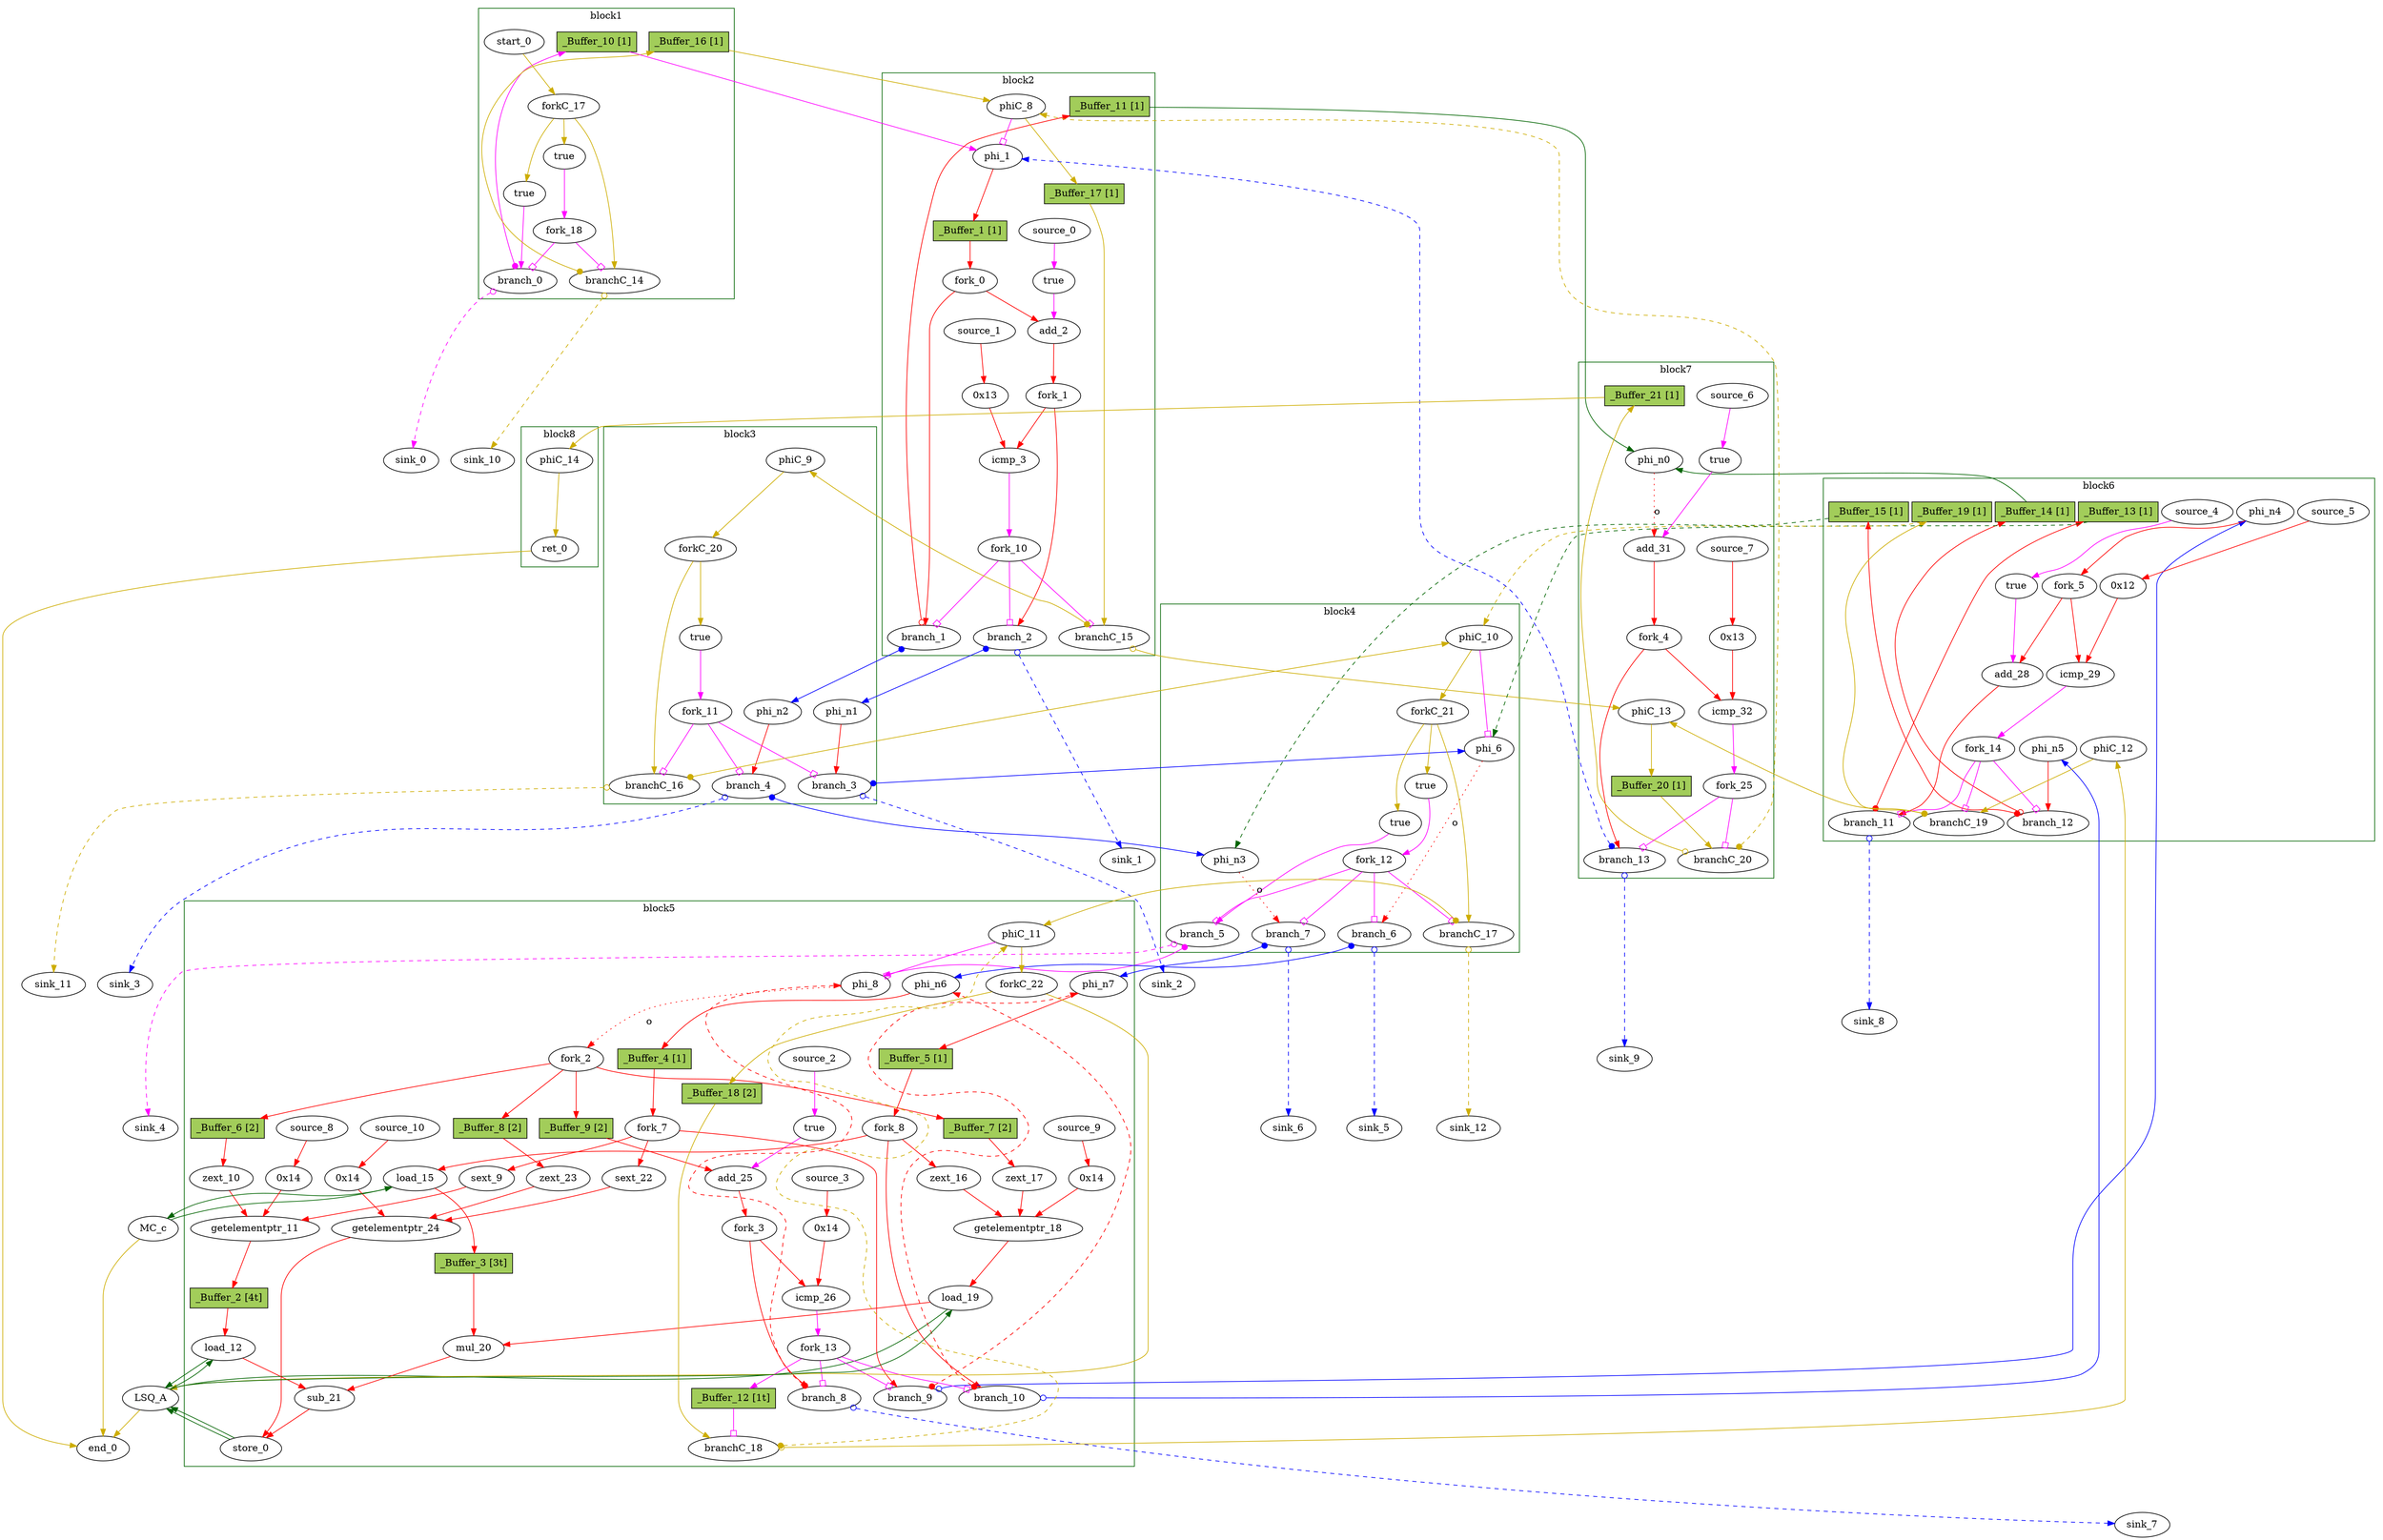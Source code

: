 // Number of blocks: 147
// Number of channels: 217
Digraph G {

  // Blocks
subgraph cluster_1 {
color = "darkgreen"
label = "block1"
  brCst_block1 [type=Constant, in="in1:1", out="out1:1", bbID = 1, value="0x1", label=true,  shape=oval];
  cst_0 [type=Constant, in="in1:1", out="out1:1", bbID = 1, value="0x1", label=true,  shape=oval];
  branch_0 [type=Branch, in="in1:1 in2?:1", out="out1+:1 out2-:1", bbID = 1,  shape=oval];
  start_0 [type=Entry, in="in1:0", out="out1:0", bbID = 1,  shape=oval];
  forkC_17 [type=Fork, in="in1:0", out="out1:0 out2:0 out3:0", bbID = 1,  shape=oval];
  branchC_14 [type=Branch, in="in1:0 in2?:1", out="out1+:0 out2-:0", bbID = 1,  shape=oval];
  fork_18 [type=Fork, in="in1:1", out="out1:1 out2:1", bbID = 1,  shape=oval];
  _Buffer_10 [type=Buffer, in="in1:1", out="out1:1", bbID = 1, slots=1, transparent=false, label="_Buffer_10 [1]",  shape=box, style=filled, fillcolor=darkolivegreen3, height = 0.4];
  _Buffer_16 [type=Buffer, in="in1:0", out="out1:0", bbID = 1, slots=1, transparent=false, label="_Buffer_16 [1]",  shape=box, style=filled, fillcolor=darkolivegreen3, height = 0.4];
}
subgraph cluster_2 {
color = "darkgreen"
label = "block2"
  phi_1 [type=Mux, in="in1?:1 in2:5 in3:5", out="out1:5", delay=0.366, bbID = 2,  shape=oval];
  cst_1 [type=Constant, in="in1:1", out="out1:1", bbID = 2, value="0x1", label=true,  shape=oval];
  add_2 [type=Operator, in="in1:6 in2:6", out="out1:6", op = "add_op", delay=1.693, bbID = 2,  shape=oval];
  cst_2 [type=Constant, in="in1:5", out="out1:5", bbID = 2, value="0x13", label="0x13",  shape=oval];
  icmp_3 [type=Operator, in="in1:6 in2:6", out="out1:1", op = "icmp_ult_op", delay=1.53, bbID = 2,  shape=oval];
  fork_0 [type=Fork, in="in1:5", out="out1:5 out2:5", bbID = 2,  shape=oval];
  fork_1 [type=Fork, in="in1:6", out="out1:6 out2:6", bbID = 2,  shape=oval];
  branch_1 [type=Branch, in="in1:5 in2?:1", out="out1+:5 out2-:5", bbID = 2,  shape=oval];
  branch_2 [type=Branch, in="in1:6 in2?:1", out="out1+:6 out2-:6", bbID = 2,  shape=oval];
  fork_10 [type=Fork, in="in1:1", out="out1:1 out2:1 out3:1", bbID = 2,  shape=oval];
  phiC_8 [type=CntrlMerge, in="in1:0 in2:0", out="out1:0 out2?:1", delay=0.166, bbID = 2,  shape=oval];
  branchC_15 [type=Branch, in="in1:0 in2?:1", out="out1+:0 out2-:0", bbID = 2,  shape=oval];
  source_0 [type=Source, out="out1:1", bbID = 2,  shape=oval];
  source_1 [type=Source, out="out1:5", bbID = 2,  shape=oval];
  _Buffer_1 [type=Buffer, in="in1:5", out="out1:5", bbID = 2, slots=1, transparent=false, label="_Buffer_1 [1]",  shape=box, style=filled, fillcolor=darkolivegreen3, height = 0.4];
  _Buffer_11 [type=Buffer, in="in1:5", out="out1:5", bbID = 2, slots=1, transparent=false, label="_Buffer_11 [1]",  shape=box, style=filled, fillcolor=darkolivegreen3, height = 0.4];
  _Buffer_17 [type=Buffer, in="in1:0", out="out1:0", bbID = 2, slots=1, transparent=false, label="_Buffer_17 [1]",  shape=box, style=filled, fillcolor=darkolivegreen3, height = 0.4];
}
subgraph cluster_3 {
color = "darkgreen"
label = "block3"
  brCst_block3 [type=Constant, in="in1:1", out="out1:1", bbID = 3, value="0x1", label=true,  shape=oval];
  phi_n1 [type=Merge, in="in1:6", out="out1:6", bbID = 3,  shape=oval];
  phi_n2 [type=Merge, in="in1:5", out="out1:5", bbID = 3,  shape=oval];
  branch_3 [type=Branch, in="in1:6 in2?:1", out="out1+:6 out2-:6", bbID = 3,  shape=oval];
  branch_4 [type=Branch, in="in1:5 in2?:1", out="out1+:5 out2-:5", bbID = 3,  shape=oval];
  fork_11 [type=Fork, in="in1:1", out="out1:1 out2:1 out3:1", bbID = 3,  shape=oval];
  phiC_9 [type=Merge, in="in1:0", out="out1:0", delay=0.166, bbID = 3,  shape=oval];
  forkC_20 [type=Fork, in="in1:0", out="out1:0 out2:0", bbID = 3,  shape=oval];
  branchC_16 [type=Branch, in="in1:0 in2?:1", out="out1+:0 out2-:0", bbID = 3,  shape=oval];
}
subgraph cluster_4 {
color = "darkgreen"
label = "block4"
  phi_6 [type=Mux, in="in1?:1 in2:5 in3:5", out="out1:5", delay=0.366, bbID = 4,  shape=oval];
  brCst_block4 [type=Constant, in="in1:1", out="out1:1", bbID = 4, value="0x1", label=true,  shape=oval];
  cst_3 [type=Constant, in="in1:1", out="out1:1", bbID = 4, value="0x1", label=true,  shape=oval];
  phi_n3 [type=Merge, in="in1:5 in2:5", out="out1:5", delay=0.366, bbID = 4,  shape=oval];
  branch_5 [type=Branch, in="in1:1 in2?:1", out="out1+:1 out2-:1", bbID = 4,  shape=oval];
  branch_6 [type=Branch, in="in1:5 in2?:1", out="out1+:5 out2-:5", bbID = 4,  shape=oval];
  branch_7 [type=Branch, in="in1:5 in2?:1", out="out1+:5 out2-:5", bbID = 4,  shape=oval];
  fork_12 [type=Fork, in="in1:1", out="out1:1 out2:1 out3:1 out4:1", bbID = 4,  shape=oval];
  phiC_10 [type=CntrlMerge, in="in1:0 in2:0", out="out1:0 out2?:1", delay=0.166, bbID = 4,  shape=oval];
  forkC_21 [type=Fork, in="in1:0", out="out1:0 out2:0 out3:0", bbID = 4,  shape=oval];
  branchC_17 [type=Branch, in="in1:0 in2?:1", out="out1+:0 out2-:0", bbID = 4,  shape=oval];
}
subgraph cluster_5 {
color = "darkgreen"
label = "block5"
  phi_8 [type=Mux, in="in1?:1 in2:5 in3:5", out="out1:5", delay=0.366, bbID = 5,  shape=oval];
  sext_9 [type=Operator, in="in1:5", out="out1:5", op = "sext_op", bbID = 5, retimingDiff=1,  shape=oval];
  zext_10 [type=Operator, in="in1:5", out="out1:5", op = "zext_op", bbID = 5, retimingDiff=1,  shape=oval];
  getelementptr_11 [type=Operator, in="in1:32 in2:32 in3:32", out="out1:32", op = "getelementptr_op", delay=2.966, constants=1, bbID = 5, retimingDiff=1,  shape=oval];
  load_12 [type=Operator, in="in1:32 in2:32", out="out1:32 out2:32", op = "lsq_load_op", latency=5, bbID = 5, portID = 0, offset = 0, retimingDiff=5,  shape=oval];
  load_15 [type=Operator, in="in1:32 in2:5", out="out1:32 out2:5", op = "mc_load_op", latency=2, bbID = 5, portID = 0, offset = 0, retimingDiff=2,  shape=oval];
  zext_16 [type=Operator, in="in1:5", out="out1:5", op = "zext_op", bbID = 5, retimingDiff=1,  shape=oval];
  zext_17 [type=Operator, in="in1:5", out="out1:5", op = "zext_op", bbID = 5, retimingDiff=1,  shape=oval];
  getelementptr_18 [type=Operator, in="in1:32 in2:32 in3:32", out="out1:32", op = "getelementptr_op", delay=2.966, constants=1, bbID = 5, retimingDiff=1,  shape=oval];
  load_19 [type=Operator, in="in1:32 in2:32", out="out1:32 out2:32", op = "lsq_load_op", latency=5, bbID = 5, portID = 1, offset = 0, retimingDiff=5,  shape=oval];
  mul_20 [type=Operator, in="in1:32 in2:32", out="out1:32", op = "mul_op", latency=4, bbID = 5, retimingDiff=4,  shape=oval];
  sub_21 [type=Operator, in="in1:32 in2:32", out="out1:32", op = "sub_op", delay=1.693, bbID = 5, retimingDiff=10,  shape=oval];
  sext_22 [type=Operator, in="in1:5", out="out1:5", op = "sext_op", bbID = 5, retimingDiff=1,  shape=oval];
  zext_23 [type=Operator, in="in1:5", out="out1:5", op = "zext_op", bbID = 5, retimingDiff=1,  shape=oval];
  getelementptr_24 [type=Operator, in="in1:32 in2:32 in3:32", out="out1:32", op = "getelementptr_op", delay=2.966, constants=1, bbID = 5, retimingDiff=1,  shape=oval];
  store_0 [type=Operator, in="in1:32 in2:32", out="out1:32 out2:32", op = "lsq_store_op", bbID = 5, portID = 0, offset = 0,  shape=oval];
  cst_4 [type=Constant, in="in1:1", out="out1:1", bbID = 5, value="0x1", label=true, retimingDiff=1,  shape=oval];
  add_25 [type=Operator, in="in1:5 in2:5", out="out1:5", op = "add_op", delay=1.693, bbID = 5, retimingDiff=1,  shape=oval];
  cst_5 [type=Constant, in="in1:5", out="out1:5", bbID = 5, value="0x14", label="0x14", retimingDiff=1,  shape=oval];
  icmp_26 [type=Operator, in="in1:5 in2:5", out="out1:1", op = "icmp_ult_op", delay=1.53, bbID = 5, retimingDiff=1,  shape=oval];
  cst_10 [type=Constant, in="in1:5", out="out1:5", bbID = 5, value="0x14", label="0x14", retimingDiff=1,  shape=oval];
  cst_11 [type=Constant, in="in1:5", out="out1:5", bbID = 5, value="0x14", label="0x14", retimingDiff=1,  shape=oval];
  cst_12 [type=Constant, in="in1:5", out="out1:5", bbID = 5, value="0x14", label="0x14", retimingDiff=1,  shape=oval];
  phi_n6 [type=Merge, in="in1:5 in2:5", out="out1:5", delay=0.366, bbID = 5,  shape=oval];
  phi_n7 [type=Merge, in="in1:5 in2:5", out="out1:5", delay=0.366, bbID = 5,  shape=oval];
  fork_2 [type=Fork, in="in1:5", out="out1:5 out2:5 out3:5 out4:5", bbID = 5,  shape=oval];
  fork_3 [type=Fork, in="in1:5", out="out1:5 out2:5", bbID = 5, retimingDiff=1,  shape=oval];
  fork_7 [type=Fork, in="in1:5", out="out1:5 out2:5 out3:5", bbID = 5, retimingDiff=1,  shape=oval];
  fork_8 [type=Fork, in="in1:5", out="out1:5 out2:5 out3:5", bbID = 5, retimingDiff=1,  shape=oval];
  branch_8 [type=Branch, in="in1:5 in2?:1", out="out1+:5 out2-:5", bbID = 5, retimingDiff=1,  shape=oval];
  branch_9 [type=Branch, in="in1:5 in2?:1", out="out1+:5 out2-:5", bbID = 5, retimingDiff=1,  shape=oval];
  branch_10 [type=Branch, in="in1:5 in2?:1", out="out1+:5 out2-:5", bbID = 5, retimingDiff=1,  shape=oval];
  fork_13 [type=Fork, in="in1:1", out="out1:1 out2:1 out3:1 out4:1", bbID = 5, retimingDiff=1,  shape=oval];
  phiC_11 [type=CntrlMerge, in="in1:0 in2:0", out="out1:0 out2?:1", delay=0.166, bbID = 5,  shape=oval];
  forkC_22 [type=Fork, in="in1:0", out="out1:0 out2:0", bbID = 5,  shape=oval];
  branchC_18 [type=Branch, in="in1:0 in2?:1", out="out1+:0 out2-:0", bbID = 5, retimingDiff=1,  shape=oval];
  source_2 [type=Source, out="out1:1", bbID = 5, retimingDiff=1,  shape=oval];
  source_3 [type=Source, out="out1:5", bbID = 5, retimingDiff=1,  shape=oval];
  source_8 [type=Source, out="out1:5", bbID = 5, retimingDiff=1,  shape=oval];
  source_9 [type=Source, out="out1:5", bbID = 5, retimingDiff=1,  shape=oval];
  source_10 [type=Source, out="out1:5", bbID = 5, retimingDiff=1,  shape=oval];
  _Buffer_2 [type=Buffer, in="in1:32", out="out1:32", bbID = 5, slots=4, transparent=true, label="_Buffer_2 [4t]",  shape=box, style=filled, fillcolor=darkolivegreen3, height = 0.4];
  _Buffer_3 [type=Buffer, in="in1:32", out="out1:32", bbID = 5, slots=3, transparent=true, label="_Buffer_3 [3t]",  shape=box, style=filled, fillcolor=darkolivegreen3, height = 0.4];
  _Buffer_4 [type=Buffer, in="in1:5", out="out1:5", bbID = 5, slots=1, transparent=false, label="_Buffer_4 [1]",  shape=box, style=filled, fillcolor=darkolivegreen3, height = 0.4];
  _Buffer_5 [type=Buffer, in="in1:5", out="out1:5", bbID = 5, slots=1, transparent=false, label="_Buffer_5 [1]",  shape=box, style=filled, fillcolor=darkolivegreen3, height = 0.4];
  _Buffer_6 [type=Buffer, in="in1:5", out="out1:5", bbID = 5, slots=2, transparent=false, label="_Buffer_6 [2]",  shape=box, style=filled, fillcolor=darkolivegreen3, height = 0.4];
  _Buffer_7 [type=Buffer, in="in1:5", out="out1:5", bbID = 5, slots=2, transparent=false, label="_Buffer_7 [2]",  shape=box, style=filled, fillcolor=darkolivegreen3, height = 0.4];
  _Buffer_8 [type=Buffer, in="in1:5", out="out1:5", bbID = 5, slots=2, transparent=false, label="_Buffer_8 [2]",  shape=box, style=filled, fillcolor=darkolivegreen3, height = 0.4];
  _Buffer_9 [type=Buffer, in="in1:5", out="out1:5", bbID = 5, slots=2, transparent=false, label="_Buffer_9 [2]",  shape=box, style=filled, fillcolor=darkolivegreen3, height = 0.4];
  _Buffer_12 [type=Buffer, in="in1:1", out="out1:1", bbID = 5, slots=1, transparent=true, label="_Buffer_12 [1t]",  shape=box, style=filled, fillcolor=darkolivegreen3, height = 0.4];
  _Buffer_18 [type=Buffer, in="in1:0", out="out1:0", bbID = 5, slots=2, transparent=false, label="_Buffer_18 [2]",  shape=box, style=filled, fillcolor=darkolivegreen3, height = 0.4];
}
subgraph cluster_6 {
color = "darkgreen"
label = "block6"
  cst_6 [type=Constant, in="in1:1", out="out1:1", bbID = 6, value="0x1", label=true,  shape=oval];
  add_28 [type=Operator, in="in1:5 in2:5", out="out1:5", op = "add_op", delay=1.693, bbID = 6,  shape=oval];
  cst_7 [type=Constant, in="in1:5", out="out1:5", bbID = 6, value="0x12", label="0x12",  shape=oval];
  icmp_29 [type=Operator, in="in1:6 in2:6", out="out1:1", op = "icmp_slt_op", delay=1.53, bbID = 6,  shape=oval];
  phi_n4 [type=Merge, in="in1:5", out="out1:5", bbID = 6,  shape=oval];
  phi_n5 [type=Merge, in="in1:5", out="out1:5", bbID = 6,  shape=oval];
  fork_5 [type=Fork, in="in1:5", out="out1:5 out2:5", bbID = 6,  shape=oval];
  branch_11 [type=Branch, in="in1:5 in2?:1", out="out1+:5 out2-:5", bbID = 6,  shape=oval];
  branch_12 [type=Branch, in="in1:5 in2?:1", out="out1+:5 out2-:5", bbID = 6,  shape=oval];
  fork_14 [type=Fork, in="in1:1", out="out1:1 out2:1 out3:1", bbID = 6,  shape=oval];
  phiC_12 [type=Merge, in="in1:0", out="out1:0", delay=0.166, bbID = 6,  shape=oval];
  branchC_19 [type=Branch, in="in1:0 in2?:1", out="out1+:0 out2-:0", bbID = 6,  shape=oval];
  source_4 [type=Source, out="out1:1", bbID = 6,  shape=oval];
  source_5 [type=Source, out="out1:5", bbID = 6,  shape=oval];
  _Buffer_13 [type=Buffer, in="in1:5", out="out1:5", bbID = 6, slots=1, transparent=false, label="_Buffer_13 [1]",  shape=box, style=filled, fillcolor=darkolivegreen3, height = 0.4];
  _Buffer_14 [type=Buffer, in="in1:5", out="out1:5", bbID = 6, slots=1, transparent=false, label="_Buffer_14 [1]",  shape=box, style=filled, fillcolor=darkolivegreen3, height = 0.4];
  _Buffer_15 [type=Buffer, in="in1:5", out="out1:5", bbID = 6, slots=1, transparent=false, label="_Buffer_15 [1]",  shape=box, style=filled, fillcolor=darkolivegreen3, height = 0.4];
  _Buffer_19 [type=Buffer, in="in1:0", out="out1:0", bbID = 6, slots=1, transparent=false, label="_Buffer_19 [1]",  shape=box, style=filled, fillcolor=darkolivegreen3, height = 0.4];
}
subgraph cluster_7 {
color = "darkgreen"
label = "block7"
  cst_8 [type=Constant, in="in1:1", out="out1:1", bbID = 7, value="0x1", label=true,  shape=oval];
  add_31 [type=Operator, in="in1:5 in2:5", out="out1:5", op = "add_op", delay=1.693, bbID = 7,  shape=oval];
  cst_9 [type=Constant, in="in1:5", out="out1:5", bbID = 7, value="0x13", label="0x13",  shape=oval];
  icmp_32 [type=Operator, in="in1:5 in2:5", out="out1:1", op = "icmp_ult_op", delay=1.53, bbID = 7,  shape=oval];
  phi_n0 [type=Merge, in="in1:5 in2:5", out="out1:5", delay=0.366, bbID = 7,  shape=oval];
  fork_4 [type=Fork, in="in1:5", out="out1:5 out2:5", bbID = 7,  shape=oval];
  branch_13 [type=Branch, in="in1:5 in2?:1", out="out1+:5 out2-:5", bbID = 7,  shape=oval];
  phiC_13 [type=Merge, in="in1:0 in2:0", out="out1:0", delay=0.166, bbID = 7,  shape=oval];
  branchC_20 [type=Branch, in="in1:0 in2?:1", out="out1+:0 out2-:0", bbID = 7,  shape=oval];
  fork_25 [type=Fork, in="in1:1", out="out1:1 out2:1", bbID = 7,  shape=oval];
  source_6 [type=Source, out="out1:1", bbID = 7,  shape=oval];
  source_7 [type=Source, out="out1:5", bbID = 7,  shape=oval];
  _Buffer_20 [type=Buffer, in="in1:0", out="out1:0", bbID = 7, slots=1, transparent=false, label="_Buffer_20 [1]",  shape=box, style=filled, fillcolor=darkolivegreen3, height = 0.4];
  _Buffer_21 [type=Buffer, in="in1:0", out="out1:0", bbID = 7, slots=1, transparent=false, label="_Buffer_21 [1]",  shape=box, style=filled, fillcolor=darkolivegreen3, height = 0.4];
}
subgraph cluster_8 {
color = "darkgreen"
label = "block8"
  ret_0 [type=Operator, in="in1:0", out="out1:0", op = "ret_op", bbID = 8,  shape=oval];
  phiC_14 [type=Merge, in="in1:0", out="out1:0", delay=0.166, bbID = 8,  shape=oval];
}
  LSQ_A [type=LSQ, in="in1:0*c0 in2:32*l0a in3:32*l1a in4:32*s0a in5:32*s0d", out="out1:32*l0d out2:32*l1d out3:0*e", bbID = 0, memory = "A", bbcount = 1, ldcount = 2, stcount = 1, fifoDepth = 16, numLoads = "{2}", numStores = "{1}", loadOffsets = "{{0;0;0;0;0;0;0;0;0;0;0;0;0;0;0;0}}", storeOffsets = "{{2;0;0;0;0;0;0;0;0;0;0;0;0;0;0;0}}", loadPorts = "{{0;1;0;0;0;0;0;0;0;0;0;0;0;0;0;0}}", storePorts = "{{0;0;0;0;0;0;0;0;0;0;0;0;0;0;0;0}}", ];
  MC_c [type=MC, in="in1:5*l0a", out="out1:32*l0d out2:0*e", bbID = 0, memory = "c", bbcount = 0, ldcount = 1, stcount = 0, ];
  end_0 [type=Exit, in="in1:0*e in2:0*e in3:0", out="out1:0", bbID = 0,  shape=oval];
  sink_0 [type=Sink, in="in1:1", bbID = 0,  shape=oval];
  sink_1 [type=Sink, in="in1:6", bbID = 0,  shape=oval];
  sink_2 [type=Sink, in="in1:6", bbID = 0,  shape=oval];
  sink_3 [type=Sink, in="in1:5", bbID = 0,  shape=oval];
  sink_4 [type=Sink, in="in1:1", bbID = 0,  shape=oval];
  sink_5 [type=Sink, in="in1:5", bbID = 0,  shape=oval];
  sink_6 [type=Sink, in="in1:5", bbID = 0,  shape=oval];
  sink_7 [type=Sink, in="in1:5", bbID = 0,  shape=oval];
  sink_8 [type=Sink, in="in1:5", bbID = 0,  shape=oval];
  sink_9 [type=Sink, in="in1:5", bbID = 0,  shape=oval];
  sink_10 [type=Sink, in="in1:0", bbID = 0,  shape=oval];
  sink_11 [type=Sink, in="in1:0", bbID = 0,  shape=oval];
  sink_12 [type=Sink, in="in1:0", bbID = 0,  shape=oval];

  // Channels
  brCst_block1 -> fork_18 [from=out1, to=in1, arrowhead=normal, color=magenta];
  cst_0 -> branch_0 [from=out1, to=in1, arrowhead=normal, color=magenta];
  phi_1 -> _Buffer_1 [from=out1, to=in1, arrowhead=normal, color=red];
  cst_1 -> add_2 [from=out1, to=in2, arrowhead=normal, color=magenta];
  add_2 -> fork_1 [from=out1, to=in1, arrowhead=normal, color=red];
  cst_2 -> icmp_3 [from=out1, to=in2, arrowhead=normal, color=red];
  icmp_3 -> fork_10 [from=out1, to=in1, arrowhead=normal, color=magenta];
  brCst_block3 -> fork_11 [from=out1, to=in1, arrowhead=normal, color=magenta];
  phi_6 -> branch_6 [from=out1, to=in1, arrowhead=normal, color=red, slots=1, style=dotted, label="o", transparent=true];
  brCst_block4 -> fork_12 [from=out1, to=in1, arrowhead=normal, color=magenta];
  cst_3 -> branch_5 [from=out1, to=in1, arrowhead=normal, color=magenta];
  phi_8 -> fork_2 [from=out1, to=in1, arrowhead=normal, color=red, slots=1, style=dotted, label="o", transparent=true];
  sext_9 -> getelementptr_11 [from=out1, to=in1, arrowhead=normal, color=red];
  zext_10 -> getelementptr_11 [from=out1, to=in2, arrowhead=normal, color=red];
  getelementptr_11 -> _Buffer_2 [from=out1, to=in1, arrowhead=normal, color=red];
  load_12 -> sub_21 [from=out1, to=in1, arrowhead=normal, color=red];
  load_12 -> LSQ_A [from=out2, to=in2, arrowhead=normal, color=darkgreen];
  load_15 -> _Buffer_3 [from=out1, to=in1, arrowhead=normal, color=red];
  load_15 -> MC_c [from=out2, to=in1, arrowhead=normal, color=darkgreen];
  zext_16 -> getelementptr_18 [from=out1, to=in1, arrowhead=normal, color=red];
  zext_17 -> getelementptr_18 [from=out1, to=in2, arrowhead=normal, color=red];
  getelementptr_18 -> load_19 [from=out1, to=in2, arrowhead=normal, color=red];
  load_19 -> mul_20 [from=out1, to=in2, arrowhead=normal, color=red];
  load_19 -> LSQ_A [from=out2, to=in3, arrowhead=normal, color=darkgreen];
  mul_20 -> sub_21 [from=out1, to=in2, arrowhead=normal, color=red];
  sub_21 -> store_0 [from=out1, to=in1, arrowhead=normal, color=red];
  sext_22 -> getelementptr_24 [from=out1, to=in1, arrowhead=normal, color=red];
  zext_23 -> getelementptr_24 [from=out1, to=in2, arrowhead=normal, color=red];
  getelementptr_24 -> store_0 [from=out1, to=in2, arrowhead=normal, color=red];
  store_0 -> LSQ_A [from=out2, to=in4, arrowhead=normal, color=darkgreen];
  store_0 -> LSQ_A [from=out1, to=in5, arrowhead=normal, color=darkgreen];
  cst_4 -> add_25 [from=out1, to=in2, arrowhead=normal, color=magenta];
  add_25 -> fork_3 [from=out1, to=in1, arrowhead=normal, color=red];
  cst_5 -> icmp_26 [from=out1, to=in2, arrowhead=normal, color=red];
  icmp_26 -> fork_13 [from=out1, to=in1, arrowhead=normal, color=magenta];
  cst_6 -> add_28 [from=out1, to=in2, arrowhead=normal, color=magenta];
  add_28 -> branch_11 [from=out1, to=in1, arrowhead=normal, color=red];
  cst_7 -> icmp_29 [from=out1, to=in2, arrowhead=normal, color=red];
  icmp_29 -> fork_14 [from=out1, to=in1, arrowhead=normal, color=magenta];
  cst_8 -> add_31 [from=out1, to=in2, arrowhead=normal, color=magenta];
  add_31 -> fork_4 [from=out1, to=in1, arrowhead=normal, color=red];
  cst_9 -> icmp_32 [from=out1, to=in2, arrowhead=normal, color=red];
  icmp_32 -> fork_25 [from=out1, to=in1, arrowhead=normal, color=magenta];
  ret_0 -> end_0 [from=out1, to=in3, arrowhead=normal, color=gold3];
  cst_10 -> getelementptr_11 [from=out1, to=in3, arrowhead=normal, color=red];
  cst_11 -> getelementptr_18 [from=out1, to=in3, arrowhead=normal, color=red];
  cst_12 -> getelementptr_24 [from=out1, to=in3, arrowhead=normal, color=red];
  phi_n0 -> add_31 [from=out1, to=in1, arrowhead=normal, color=red, slots=1, style=dotted, label="o", transparent=true];
  phi_n1 -> branch_3 [from=out1, to=in1, arrowhead=normal, color=red];
  phi_n2 -> branch_4 [from=out1, to=in1, arrowhead=normal, color=red];
  phi_n3 -> branch_7 [from=out1, to=in1, arrowhead=normal, color=red, slots=1, style=dotted, label="o", transparent=true];
  phi_n4 -> fork_5 [from=out1, to=in1, arrowhead=normal, color=red];
  phi_n5 -> branch_12 [from=out1, to=in1, arrowhead=normal, color=red];
  phi_n6 -> _Buffer_4 [from=out1, to=in1, arrowhead=normal, color=red];
  phi_n7 -> _Buffer_5 [from=out1, to=in1, arrowhead=normal, color=red];
  fork_0 -> add_2 [from=out1, to=in1, arrowhead=normal, color=red];
  fork_0 -> branch_1 [from=out2, to=in1, arrowhead=normal, color=red];
  fork_1 -> icmp_3 [from=out1, to=in1, arrowhead=normal, color=red];
  fork_1 -> branch_2 [from=out2, to=in1, arrowhead=normal, color=red];
  fork_2 -> _Buffer_6 [from=out1, to=in1, arrowhead=normal, color=red];
  fork_2 -> _Buffer_7 [from=out2, to=in1, arrowhead=normal, color=red];
  fork_2 -> _Buffer_8 [from=out3, to=in1, arrowhead=normal, color=red];
  fork_2 -> _Buffer_9 [from=out4, to=in1, arrowhead=normal, color=red];
  fork_3 -> icmp_26 [from=out1, to=in1, arrowhead=normal, color=red];
  fork_3 -> branch_8 [from=out2, to=in1, arrowhead=normal, color=red];
  fork_4 -> icmp_32 [from=out1, to=in1, arrowhead=normal, color=red];
  fork_4 -> branch_13 [from=out2, to=in1, arrowhead=normal, color=red];
  fork_5 -> add_28 [from=out1, to=in1, arrowhead=normal, color=red];
  fork_5 -> icmp_29 [from=out2, to=in1, arrowhead=normal, color=red];
  fork_7 -> sext_9 [from=out1, to=in1, arrowhead=normal, color=red];
  fork_7 -> sext_22 [from=out2, to=in1, arrowhead=normal, color=red];
  fork_7 -> branch_9 [from=out3, to=in1, arrowhead=normal, color=red];
  fork_8 -> load_15 [from=out1, to=in2, arrowhead=normal, color=red];
  fork_8 -> zext_16 [from=out2, to=in1, arrowhead=normal, color=red];
  fork_8 -> branch_10 [from=out3, to=in1, arrowhead=normal, color=red];
  branch_0 -> _Buffer_10 [from=out1, to=in1, dir=both, arrowtail=dot, arrowhead=normal, color=magenta, constraint=false];
  branch_0 -> sink_0 [from=out2, to=in1, dir=both, arrowtail=odot, arrowhead=normal, color=magenta, style=dashed, minlen = 3];
  branch_1 -> _Buffer_11 [from=out2, to=in1, dir=both, arrowtail=odot, arrowhead=normal, color=red, constraint=false];
  branch_1 -> phi_n2 [from=out1, to=in1, dir=both, arrowtail=dot, arrowhead=normal, color=blue];
  branch_2 -> phi_n1 [from=out1, to=in1, dir=both, arrowtail=dot, arrowhead=normal, color=blue];
  branch_2 -> sink_1 [from=out2, to=in1, dir=both, arrowtail=odot, arrowhead=normal, color=blue, style=dashed, minlen = 3];
  fork_10 -> branch_1 [from=out2, to=in2, arrowhead=obox, color=magenta];
  fork_10 -> branch_2 [from=out1, to=in2, arrowhead=obox, color=magenta];
  fork_10 -> branchC_15 [from=out3, to=in2, arrowhead=obox, color=magenta];
  branch_3 -> phi_6 [from=out1, to=in2, dir=both, arrowtail=dot, arrowhead=normal, color=blue];
  branch_3 -> sink_2 [from=out2, to=in1, dir=both, arrowtail=odot, arrowhead=normal, color=blue, style=dashed, minlen = 3];
  branch_4 -> phi_n3 [from=out1, to=in1, dir=both, arrowtail=dot, arrowhead=normal, color=blue];
  branch_4 -> sink_3 [from=out2, to=in1, dir=both, arrowtail=odot, arrowhead=normal, color=blue, style=dashed, minlen = 3];
  fork_11 -> branch_3 [from=out2, to=in2, arrowhead=obox, color=magenta];
  fork_11 -> branch_4 [from=out1, to=in2, arrowhead=obox, color=magenta];
  fork_11 -> branchC_16 [from=out3, to=in2, arrowhead=obox, color=magenta];
  branch_5 -> phi_8 [from=out1, to=in2, dir=both, arrowtail=dot, arrowhead=normal, color=magenta];
  branch_5 -> sink_4 [from=out2, to=in1, dir=both, arrowtail=odot, arrowhead=normal, color=magenta, style=dashed, minlen = 3];
  branch_6 -> phi_n6 [from=out1, to=in1, dir=both, arrowtail=dot, arrowhead=normal, color=blue];
  branch_6 -> sink_5 [from=out2, to=in1, dir=both, arrowtail=odot, arrowhead=normal, color=blue, style=dashed, minlen = 3];
  branch_7 -> phi_n7 [from=out1, to=in1, dir=both, arrowtail=dot, arrowhead=normal, color=blue];
  branch_7 -> sink_6 [from=out2, to=in1, dir=both, arrowtail=odot, arrowhead=normal, color=blue, style=dashed, minlen = 3];
  fork_12 -> branch_5 [from=out3, to=in2, arrowhead=obox, color=magenta];
  fork_12 -> branch_6 [from=out2, to=in2, arrowhead=obox, color=magenta];
  fork_12 -> branch_7 [from=out1, to=in2, arrowhead=obox, color=magenta];
  fork_12 -> branchC_17 [from=out4, to=in2, arrowhead=obox, color=magenta];
  branch_8 -> phi_8 [from=out1, to=in3, dir=both, arrowtail=dot, arrowhead=normal, color=red, constraint=false, style=dashed, minlen = 3];
  branch_8 -> sink_7 [from=out2, to=in1, dir=both, arrowtail=odot, arrowhead=normal, color=blue, style=dashed, minlen = 3];
  branch_9 -> phi_n4 [from=out2, to=in1, dir=both, arrowtail=odot, arrowhead=normal, color=blue];
  branch_9 -> phi_n6 [from=out1, to=in2, dir=both, arrowtail=dot, arrowhead=normal, color=red, constraint=false, style=dashed, minlen = 3];
  branch_10 -> phi_n5 [from=out2, to=in1, dir=both, arrowtail=odot, arrowhead=normal, color=blue];
  branch_10 -> phi_n7 [from=out1, to=in2, dir=both, arrowtail=dot, arrowhead=normal, color=red, constraint=false, style=dashed, minlen = 3];
  fork_13 -> branch_8 [from=out3, to=in2, arrowhead=obox, color=magenta];
  fork_13 -> branch_9 [from=out2, to=in2, arrowhead=obox, color=magenta];
  fork_13 -> branch_10 [from=out1, to=in2, arrowhead=obox, color=magenta];
  fork_13 -> _Buffer_12 [from=out4, to=in1, arrowhead=normal, color=magenta];
  branch_11 -> _Buffer_13 [from=out1, to=in1, dir=both, arrowtail=dot, arrowhead=normal, color=red, constraint=false];
  branch_11 -> sink_8 [from=out2, to=in1, dir=both, arrowtail=odot, arrowhead=normal, color=blue, style=dashed, minlen = 3];
  branch_12 -> _Buffer_14 [from=out2, to=in1, dir=both, arrowtail=odot, arrowhead=normal, color=red, constraint=false];
  branch_12 -> _Buffer_15 [from=out1, to=in1, dir=both, arrowtail=dot, arrowhead=normal, color=red, constraint=false];
  fork_14 -> branch_11 [from=out2, to=in2, arrowhead=obox, color=magenta];
  fork_14 -> branch_12 [from=out1, to=in2, arrowhead=obox, color=magenta];
  fork_14 -> branchC_19 [from=out3, to=in2, arrowhead=obox, color=magenta];
  branch_13 -> phi_1 [from=out1, to=in3, dir=both, arrowtail=dot, arrowhead=normal, color=blue, style=dashed, minlen = 3];
  branch_13 -> sink_9 [from=out2, to=in1, dir=both, arrowtail=odot, arrowhead=normal, color=blue, style=dashed, minlen = 3];
  LSQ_A -> load_12 [from=out1, to=in1, arrowhead=normal, color=darkgreen];
  LSQ_A -> load_19 [from=out2, to=in1, arrowhead=normal, color=darkgreen];
  LSQ_A -> end_0 [from=out3, to=in1, arrowhead=normal, color=gold3];
  MC_c -> load_15 [from=out1, to=in1, arrowhead=normal, color=darkgreen];
  MC_c -> end_0 [from=out2, to=in2, arrowhead=normal, color=gold3];
  start_0 -> forkC_17 [from=out1, to=in1, arrowhead=normal, color=gold3];
  forkC_17 -> brCst_block1 [from=out3, to=in1, arrowhead=normal, color=gold3];
  forkC_17 -> cst_0 [from=out1, to=in1, arrowhead=normal, color=gold3];
  forkC_17 -> branchC_14 [from=out2, to=in1, arrowhead=normal, color=gold3];
  branchC_14 -> _Buffer_16 [from=out1, to=in1, dir=both, arrowtail=dot, arrowhead=normal, color=gold3, constraint=false];
  branchC_14 -> sink_10 [from=out2, to=in1, dir=both, arrowtail=odot, arrowhead=normal, color=gold3, style=dashed, minlen = 3];
  fork_18 -> branch_0 [from=out1, to=in2, arrowhead=obox, color=magenta];
  fork_18 -> branchC_14 [from=out2, to=in2, arrowhead=obox, color=magenta];
  phiC_8 -> phi_1 [from=out2, to=in1, arrowhead=obox, color=magenta];
  phiC_8 -> _Buffer_17 [from=out1, to=in1, arrowhead=normal, color=gold3];
  branchC_15 -> phiC_9 [from=out1, to=in1, dir=both, arrowtail=dot, arrowhead=normal, color=gold3];
  branchC_15 -> phiC_13 [from=out2, to=in1, dir=both, arrowtail=odot, arrowhead=normal, color=gold3];
  phiC_9 -> forkC_20 [from=out1, to=in1, arrowhead=normal, color=gold3];
  forkC_20 -> brCst_block3 [from=out2, to=in1, arrowhead=normal, color=gold3];
  forkC_20 -> branchC_16 [from=out1, to=in1, arrowhead=normal, color=gold3];
  branchC_16 -> phiC_10 [from=out1, to=in1, dir=both, arrowtail=dot, arrowhead=normal, color=gold3];
  branchC_16 -> sink_11 [from=out2, to=in1, dir=both, arrowtail=odot, arrowhead=normal, color=gold3, style=dashed, minlen = 3];
  phiC_10 -> phi_6 [from=out2, to=in1, arrowhead=obox, color=magenta];
  phiC_10 -> forkC_21 [from=out1, to=in1, arrowhead=normal, color=gold3];
  forkC_21 -> brCst_block4 [from=out3, to=in1, arrowhead=normal, color=gold3];
  forkC_21 -> cst_3 [from=out1, to=in1, arrowhead=normal, color=gold3];
  forkC_21 -> branchC_17 [from=out2, to=in1, arrowhead=normal, color=gold3];
  branchC_17 -> phiC_11 [from=out1, to=in1, dir=both, arrowtail=dot, arrowhead=normal, color=gold3];
  branchC_17 -> sink_12 [from=out2, to=in1, dir=both, arrowtail=odot, arrowhead=normal, color=gold3, style=dashed, minlen = 3];
  phiC_11 -> phi_8 [from=out2, to=in1, arrowhead=obox, color=magenta];
  phiC_11 -> forkC_22 [from=out1, to=in1, arrowhead=normal, color=gold3];
  forkC_22 -> LSQ_A [from=out1, to=in1, arrowhead=normal, color=gold3];
  forkC_22 -> _Buffer_18 [from=out2, to=in1, arrowhead=normal, color=gold3];
  branchC_18 -> phiC_11 [from=out1, to=in2, dir=both, arrowtail=dot, arrowhead=normal, color=gold3, constraint=false, style=dashed, minlen = 3];
  branchC_18 -> phiC_12 [from=out2, to=in1, dir=both, arrowtail=odot, arrowhead=normal, color=gold3];
  phiC_12 -> branchC_19 [from=out1, to=in1, arrowhead=normal, color=gold3];
  branchC_19 -> _Buffer_19 [from=out1, to=in1, dir=both, arrowtail=dot, arrowhead=normal, color=gold3, constraint=false];
  branchC_19 -> phiC_13 [from=out2, to=in2, dir=both, arrowtail=odot, arrowhead=normal, color=gold3];
  phiC_13 -> _Buffer_20 [from=out1, to=in1, arrowhead=normal, color=gold3];
  branchC_20 -> phiC_8 [from=out1, to=in2, dir=both, arrowtail=dot, arrowhead=normal, color=gold3, style=dashed, minlen = 3];
  branchC_20 -> _Buffer_21 [from=out2, to=in1, dir=both, arrowtail=odot, arrowhead=normal, color=gold3, constraint=false];
  fork_25 -> branch_13 [from=out1, to=in2, arrowhead=obox, color=magenta];
  fork_25 -> branchC_20 [from=out2, to=in2, arrowhead=obox, color=magenta];
  phiC_14 -> ret_0 [from=out1, to=in1, arrowhead=normal, color=gold3];
  source_0 -> cst_1 [from=out1, to=in1, arrowhead=normal, color=magenta];
  source_1 -> cst_2 [from=out1, to=in1, arrowhead=normal, color=red];
  source_2 -> cst_4 [from=out1, to=in1, arrowhead=normal, color=magenta];
  source_3 -> cst_5 [from=out1, to=in1, arrowhead=normal, color=red];
  source_4 -> cst_6 [from=out1, to=in1, arrowhead=normal, color=magenta];
  source_5 -> cst_7 [from=out1, to=in1, arrowhead=normal, color=red];
  source_6 -> cst_8 [from=out1, to=in1, arrowhead=normal, color=magenta];
  source_7 -> cst_9 [from=out1, to=in1, arrowhead=normal, color=red];
  source_8 -> cst_10 [from=out1, to=in1, arrowhead=normal, color=red];
  source_9 -> cst_11 [from=out1, to=in1, arrowhead=normal, color=red];
  source_10 -> cst_12 [from=out1, to=in1, arrowhead=normal, color=red];
  _Buffer_1 -> fork_0 [from=out1, to=in1, arrowhead=normal, color=red];
  _Buffer_2 -> load_12 [from=out1, to=in2, arrowhead=normal, color=red];
  _Buffer_3 -> mul_20 [from=out1, to=in1, arrowhead=normal, color=red];
  _Buffer_4 -> fork_7 [from=out1, to=in1, arrowhead=normal, color=red];
  _Buffer_5 -> fork_8 [from=out1, to=in1, arrowhead=normal, color=red];
  _Buffer_6 -> zext_10 [from=out1, to=in1, arrowhead=normal, color=red];
  _Buffer_7 -> zext_17 [from=out1, to=in1, arrowhead=normal, color=red];
  _Buffer_8 -> zext_23 [from=out1, to=in1, arrowhead=normal, color=red];
  _Buffer_9 -> add_25 [from=out1, to=in1, arrowhead=normal, color=red];
  _Buffer_10 -> phi_1 [from=out1, to=in2, arrowhead=normal, color=magenta];
  _Buffer_11 -> phi_n0 [from=out1, to=in1, arrowhead=normal, color=darkgreen];
  _Buffer_12 -> branchC_18 [from=out1, to=in2, arrowhead=obox, color=magenta];
  _Buffer_13 -> phi_6 [from=out1, to=in3, arrowhead=normal, color=darkgreen, style=dashed, minlen = 3];
  _Buffer_14 -> phi_n0 [from=out1, to=in2, arrowhead=normal, color=darkgreen];
  _Buffer_15 -> phi_n3 [from=out1, to=in2, arrowhead=normal, color=darkgreen, style=dashed, minlen = 3];
  _Buffer_16 -> phiC_8 [from=out1, to=in1, arrowhead=normal, color=gold3];
  _Buffer_17 -> branchC_15 [from=out1, to=in1, arrowhead=normal, color=gold3];
  _Buffer_18 -> branchC_18 [from=out1, to=in1, arrowhead=normal, color=gold3];
  _Buffer_19 -> phiC_10 [from=out1, to=in2, arrowhead=normal, color=gold3, style=dashed, minlen = 3];
  _Buffer_20 -> branchC_20 [from=out1, to=in1, arrowhead=normal, color=gold3];
  _Buffer_21 -> phiC_14 [from=out1, to=in1, arrowhead=normal, color=gold3];
}
